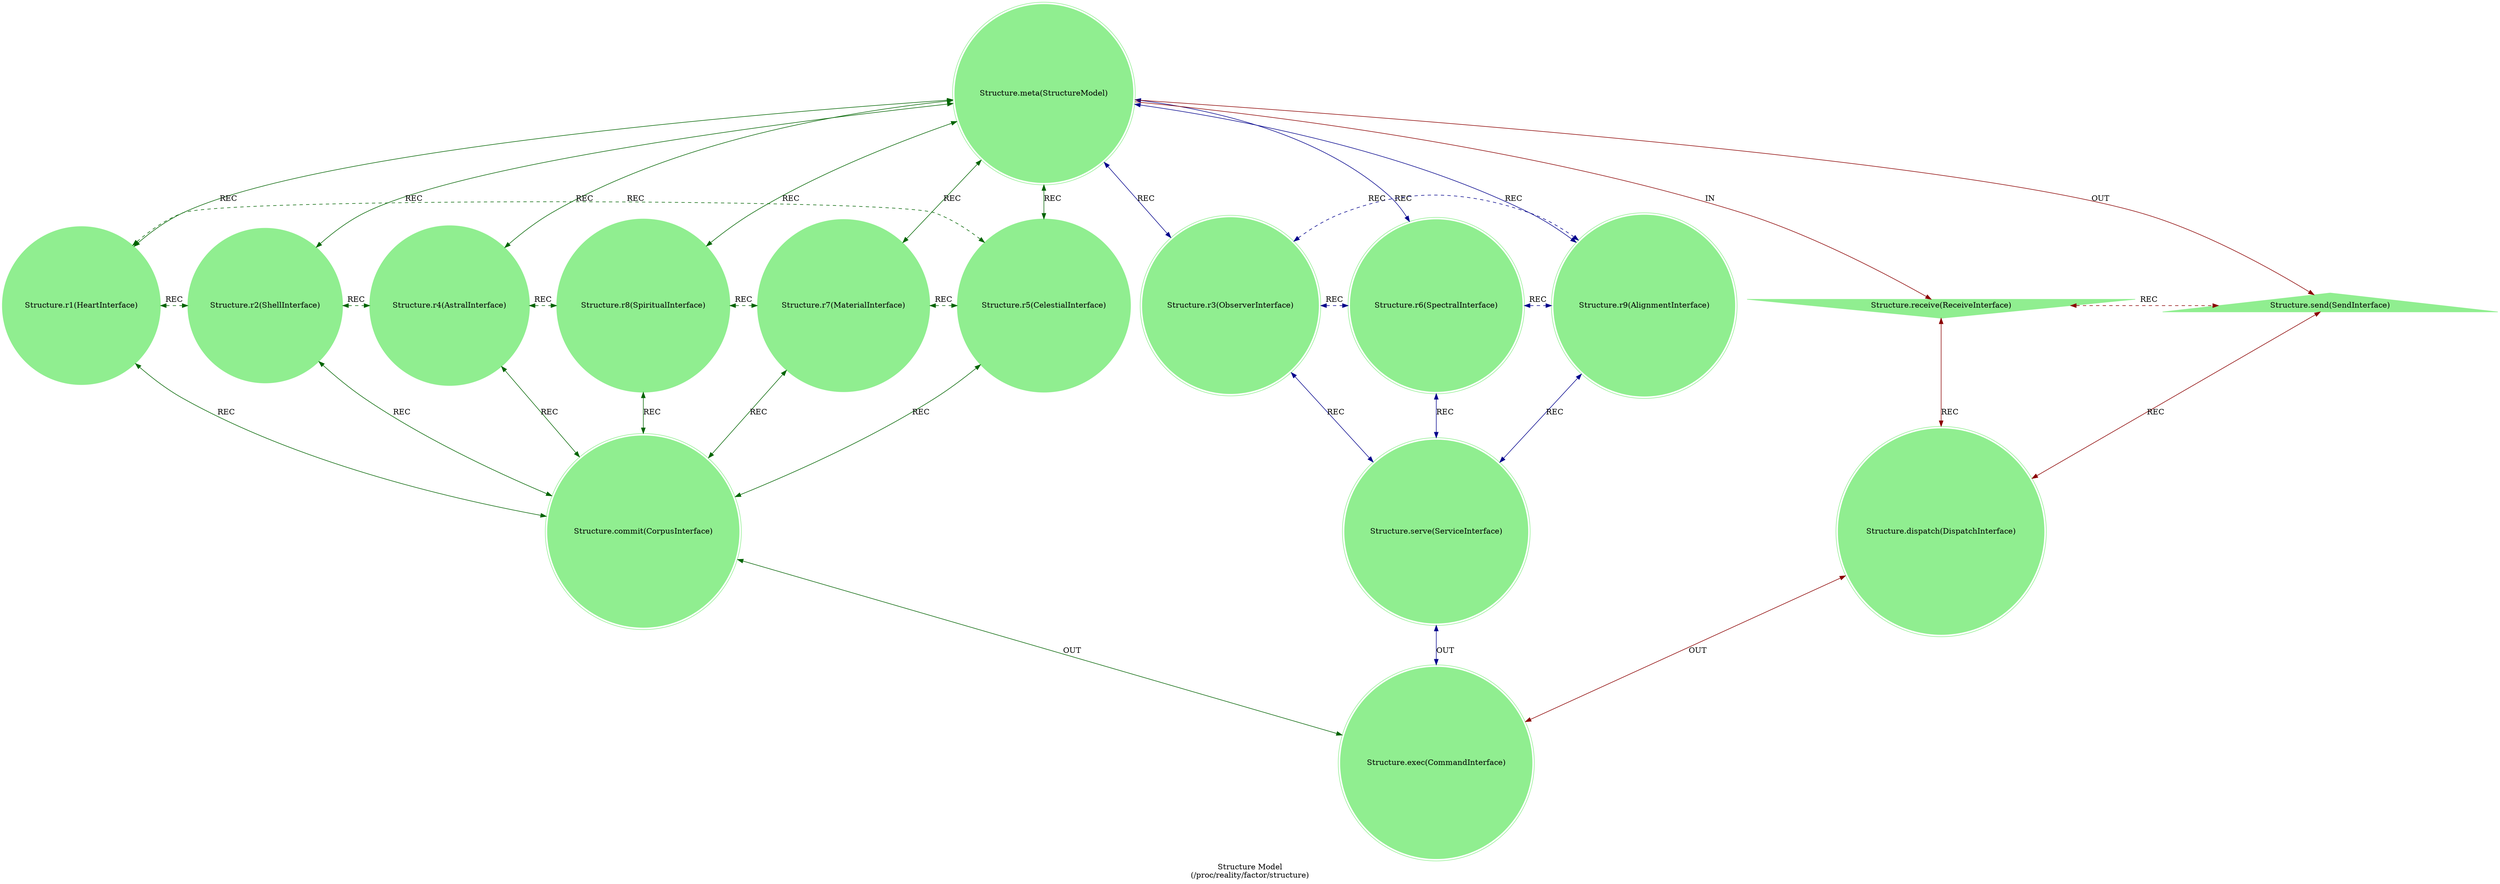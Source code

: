strict digraph StructureModel {
    label = "Structure Model\n(/proc/reality/factor/structure)";
    style = filled;
    color = lightgray;
    node [shape = circle; style = filled; color = lightgreen;];
    
    // Structure Model
    // r0::meta();r1,r2,r4,r8,r7,r5;r3,r6,r;ra::receive(),rb::send(),rc::dispatch(),rd::commit(),re::serve(),rf::exec()
    spark_0_structure_seed_t [label = "Structure.meta(StructureModel)";shape = doublecircle;comment = "";];
    spark_1_structure_seed_t [label = "Structure.r1(HeartInterface)";shape = circle;comment = "";];
    spark_2_structure_seed_t [label = "Structure.r2(ShellInterface)";shape = circle;comment = "";];
    spark_4_structure_seed_t [label = "Structure.r4(AstralInterface)";shape = circle;comment = "";];
    spark_8_structure_seed_t [label = "Structure.r8(SpiritualInterface)";shape = circle;comment = "";];
    spark_7_structure_seed_t [label = "Structure.r7(MaterialInterface)";shape = circle;comment = "";];
    spark_5_structure_seed_t [label = "Structure.r5(CelestialInterface)";shape = circle;comment = "";];
    spark_3_structure_seed_t [label = "Structure.r3(ObserverInterface)";shape = doublecircle;comment = "";];
    spark_6_structure_seed_t [label = "Structure.r6(SpectralInterface)";shape = doublecircle;comment = "";];
    spark_9_structure_seed_t [label = "Structure.r9(AlignmentInterface)";shape = doublecircle;comment = "";];
    spark_a_structure_seed_t [label = "Structure.receive(ReceiveInterface)";shape = invtriangle;comment = "";];
    spark_b_structure_seed_t [label = "Structure.send(SendInterface)";shape = triangle;comment = "";];
    spark_c_structure_seed_t [label = "Structure.dispatch(DispatchInterface)";shape = doublecircle;comment = "";];
    spark_d_structure_seed_t [label = "Structure.commit(CorpusInterface)";shape = doublecircle;comment = "";];
    spark_e_structure_seed_t [label = "Structure.serve(ServiceInterface)";shape = doublecircle;comment = "";];
    spark_f_structure_seed_t [label = "Structure.exec(CommandInterface)";shape = doublecircle;comment = "";];
    
    // I = Input
    // O = Output
    // R = Recursion
    spark_0_structure_seed_t -> spark_a_structure_seed_t [label = "IN"; color = darkred; comment = "";];
    spark_0_structure_seed_t -> spark_b_structure_seed_t [label = "OUT"; color = darkred; comment = "";];
    spark_0_structure_seed_t -> {spark_3_structure_seed_t spark_6_structure_seed_t spark_9_structure_seed_t} [label = "REC"; color = darkblue; comment = ""; dir = both;];
    spark_0_structure_seed_t -> {spark_1_structure_seed_t spark_2_structure_seed_t spark_4_structure_seed_t spark_8_structure_seed_t spark_7_structure_seed_t spark_5_structure_seed_t} [label = "REC"; color = darkgreen; comment = ""; dir = both;];
    
    {spark_a_structure_seed_t spark_b_structure_seed_t} -> spark_c_structure_seed_t [label = "REC"; color = darkred; comment = ""; dir = both;];
    {spark_1_structure_seed_t spark_2_structure_seed_t spark_4_structure_seed_t spark_8_structure_seed_t spark_7_structure_seed_t spark_5_structure_seed_t} -> spark_d_structure_seed_t [label = "REC"; color = darkgreen; comment = ""; dir = both;];
    {spark_3_structure_seed_t spark_6_structure_seed_t spark_9_structure_seed_t} -> spark_e_structure_seed_t [label = "REC"; color = darkblue; comment = ""; dir = both;];
    
    spark_1_structure_seed_t -> spark_2_structure_seed_t -> spark_4_structure_seed_t -> spark_8_structure_seed_t -> spark_7_structure_seed_t -> spark_5_structure_seed_t -> spark_1_structure_seed_t [label = "REC"; color = darkgreen; comment = ""; style = dashed; constraint = false; dir = both;];
    spark_3_structure_seed_t -> spark_6_structure_seed_t -> spark_9_structure_seed_t -> spark_3_structure_seed_t [label = "REC"; color = darkblue; comment = ""; style = dashed; constraint = false; dir = both;];
    spark_a_structure_seed_t -> spark_b_structure_seed_t [label = "REC"; color = darkred; comment = ""; constraint = false; style = dashed; dir = both;];
    
    spark_c_structure_seed_t -> spark_f_structure_seed_t [label = "OUT"; color = darkred; comment = ""; dir = both;];
    spark_d_structure_seed_t -> spark_f_structure_seed_t [label = "OUT"; color = darkgreen; comment = ""; dir = both;];
    spark_e_structure_seed_t -> spark_f_structure_seed_t [label = "OUT"; color = darkblue; comment = ""; dir = both;];
}